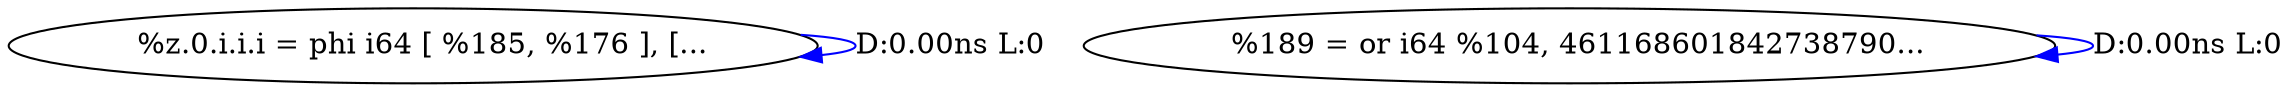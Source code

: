 digraph {
Node0x30ffe60[label="  %z.0.i.i.i = phi i64 [ %185, %176 ], [..."];
Node0x30ffe60 -> Node0x30ffe60[label="D:0.00ns L:0",color=blue];
Node0x30fff40[label="  %189 = or i64 %104, 461168601842738790..."];
Node0x30fff40 -> Node0x30fff40[label="D:0.00ns L:0",color=blue];
}
